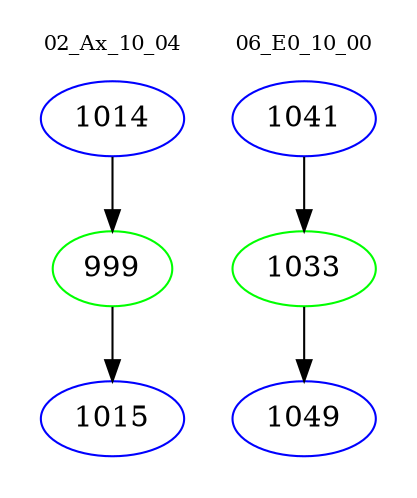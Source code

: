 digraph{
subgraph cluster_0 {
color = white
label = "02_Ax_10_04";
fontsize=10;
T0_1014 [label="1014", color="blue"]
T0_1014 -> T0_999 [color="black"]
T0_999 [label="999", color="green"]
T0_999 -> T0_1015 [color="black"]
T0_1015 [label="1015", color="blue"]
}
subgraph cluster_1 {
color = white
label = "06_E0_10_00";
fontsize=10;
T1_1041 [label="1041", color="blue"]
T1_1041 -> T1_1033 [color="black"]
T1_1033 [label="1033", color="green"]
T1_1033 -> T1_1049 [color="black"]
T1_1049 [label="1049", color="blue"]
}
}
